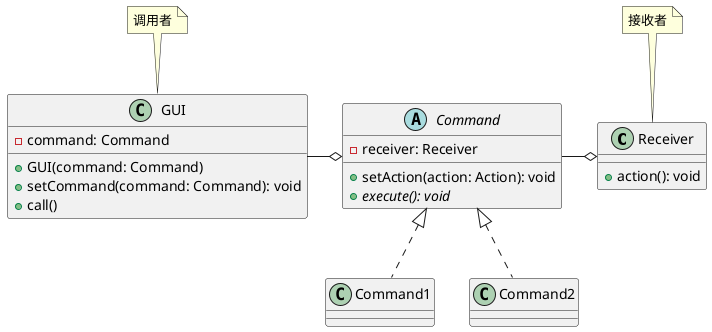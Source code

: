 @startuml
'https://plantuml.com/class-diagram

class Receiver {
    + action(): void
}
note top of Receiver
    接收者
end note
abstract Command {
    - receiver: Receiver
    + setAction(action: Action): void
    + {abstract} execute(): void
}
Command -right-o Receiver
class Command1
Command1 .up.|> Command
class Command2
Command2 .up.|> Command
class GUI {
    - command: Command
    + GUI(command: Command)
    + setCommand(command: Command): void
    + call()
}
note top of GUI
    调用者
end note
GUI -o Command


@enduml